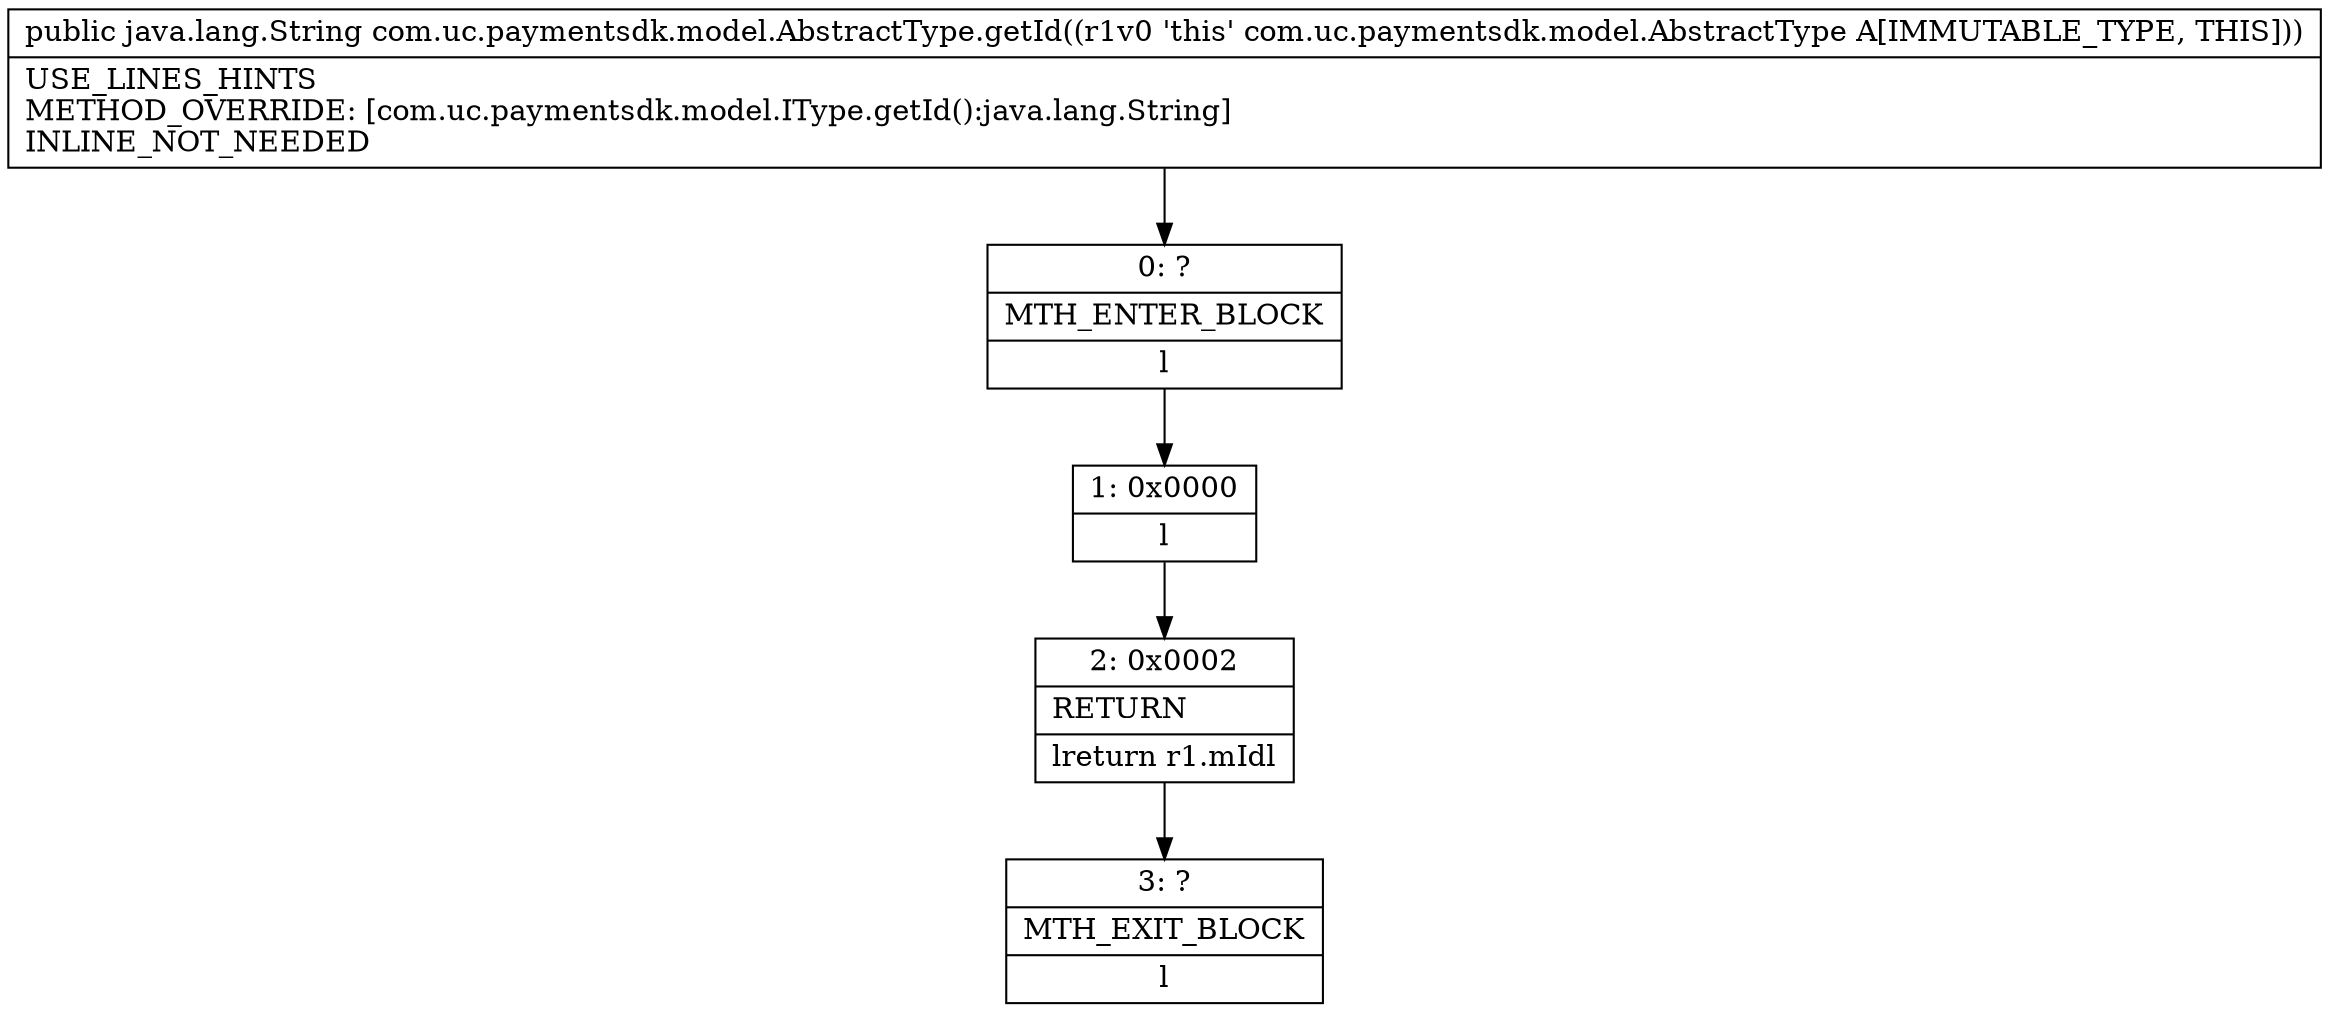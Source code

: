 digraph "CFG forcom.uc.paymentsdk.model.AbstractType.getId()Ljava\/lang\/String;" {
Node_0 [shape=record,label="{0\:\ ?|MTH_ENTER_BLOCK\l|l}"];
Node_1 [shape=record,label="{1\:\ 0x0000|l}"];
Node_2 [shape=record,label="{2\:\ 0x0002|RETURN\l|lreturn r1.mIdl}"];
Node_3 [shape=record,label="{3\:\ ?|MTH_EXIT_BLOCK\l|l}"];
MethodNode[shape=record,label="{public java.lang.String com.uc.paymentsdk.model.AbstractType.getId((r1v0 'this' com.uc.paymentsdk.model.AbstractType A[IMMUTABLE_TYPE, THIS]))  | USE_LINES_HINTS\lMETHOD_OVERRIDE: [com.uc.paymentsdk.model.IType.getId():java.lang.String]\lINLINE_NOT_NEEDED\l}"];
MethodNode -> Node_0;
Node_0 -> Node_1;
Node_1 -> Node_2;
Node_2 -> Node_3;
}

